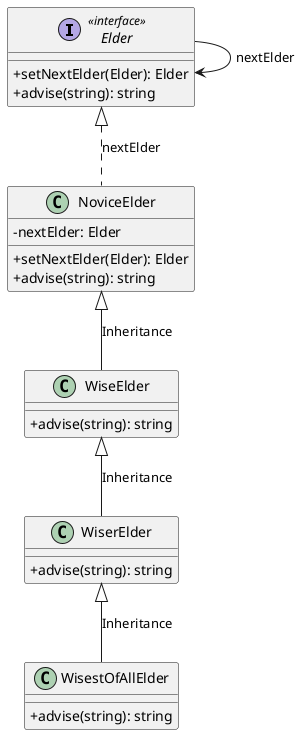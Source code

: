 @startuml ChainOfResponsibilityWithClient
    skinparam classAttributeIconSize 0

    ' Interface
    interface Elder <<interface>> {
        + setNextElder(Elder): Elder
        + advise(string): string
    }

    ' Classes
    class NoviceElder {
        - nextElder: Elder
        + setNextElder(Elder): Elder
        + advise(string): string
    }

    class WiseElder {
        + advise(string): string
    }

    class WiserElder {
        + advise(string): string
    }

    class WisestOfAllElder {
        + advise(string): string
    }

    ' Relações
    NoviceElder .up.|> Elder: nextElder
    WiseElder -up-|> NoviceElder: Inheritance
    WiserElder -up-|> WiseElder: Inheritance
    WisestOfAllElder -up-|> WiserElder: Inheritance

    Elder --> Elder: nextElder
@enduml
